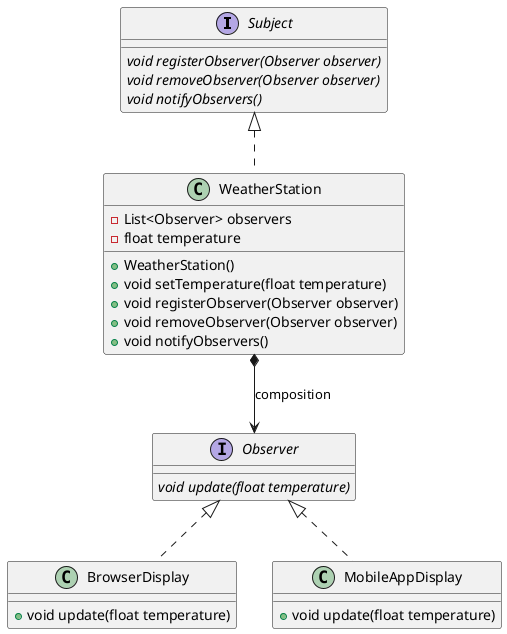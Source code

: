 @startuml

interface Subject {
    {abstract} void registerObserver(Observer observer)
    {abstract} void removeObserver(Observer observer)
    {abstract} void notifyObservers()
}

interface Observer {
    {abstract} void update(float temperature)
}

class WeatherStation {
    - List<Observer> observers
    - float temperature

    + WeatherStation()
    + void setTemperature(float temperature)
    + void registerObserver(Observer observer)
    + void removeObserver(Observer observer)
    + void notifyObservers()
}

class BrowserDisplay {
    + void update(float temperature)
}

class MobileAppDisplay {
    + void update(float temperature)
}

Subject <|.. WeatherStation
Observer <|.. BrowserDisplay
Observer <|.. MobileAppDisplay
WeatherStation *--> Observer : composition

@enduml
